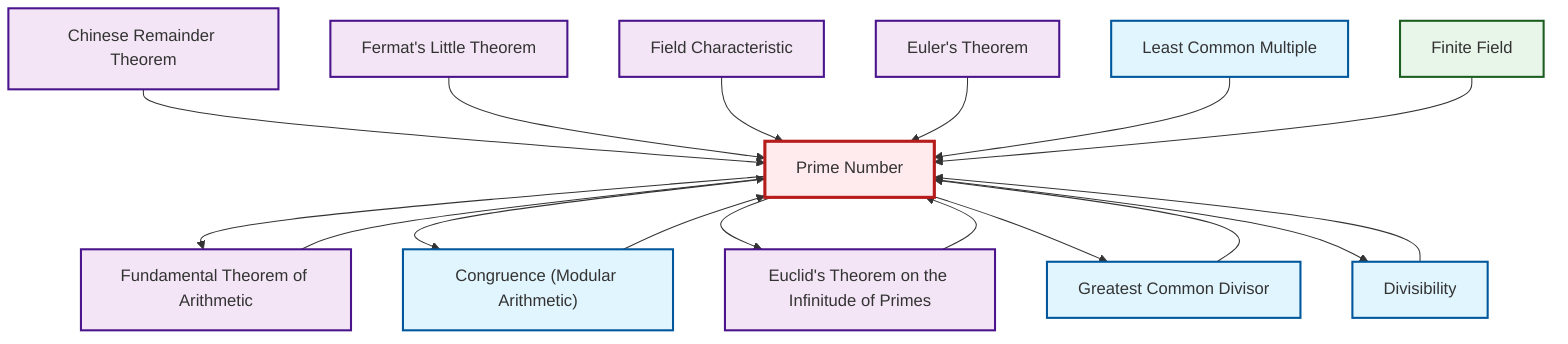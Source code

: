 graph TD
    classDef definition fill:#e1f5fe,stroke:#01579b,stroke-width:2px
    classDef theorem fill:#f3e5f5,stroke:#4a148c,stroke-width:2px
    classDef axiom fill:#fff3e0,stroke:#e65100,stroke-width:2px
    classDef example fill:#e8f5e9,stroke:#1b5e20,stroke-width:2px
    classDef current fill:#ffebee,stroke:#b71c1c,stroke-width:3px
    thm-chinese-remainder["Chinese Remainder Theorem"]:::theorem
    thm-euclid-infinitude-primes["Euclid's Theorem on the Infinitude of Primes"]:::theorem
    thm-fermat-little["Fermat's Little Theorem"]:::theorem
    def-lcm["Least Common Multiple"]:::definition
    def-prime["Prime Number"]:::definition
    def-congruence["Congruence (Modular Arithmetic)"]:::definition
    def-divisibility["Divisibility"]:::definition
    thm-field-characteristic["Field Characteristic"]:::theorem
    thm-euler["Euler's Theorem"]:::theorem
    thm-fundamental-arithmetic["Fundamental Theorem of Arithmetic"]:::theorem
    def-gcd["Greatest Common Divisor"]:::definition
    ex-finite-field["Finite Field"]:::example
    thm-chinese-remainder --> def-prime
    thm-fermat-little --> def-prime
    def-congruence --> def-prime
    def-prime --> thm-fundamental-arithmetic
    def-prime --> def-congruence
    thm-fundamental-arithmetic --> def-prime
    def-prime --> thm-euclid-infinitude-primes
    thm-field-characteristic --> def-prime
    def-divisibility --> def-prime
    def-prime --> def-gcd
    def-gcd --> def-prime
    thm-euler --> def-prime
    def-lcm --> def-prime
    ex-finite-field --> def-prime
    thm-euclid-infinitude-primes --> def-prime
    def-prime --> def-divisibility
    class def-prime current